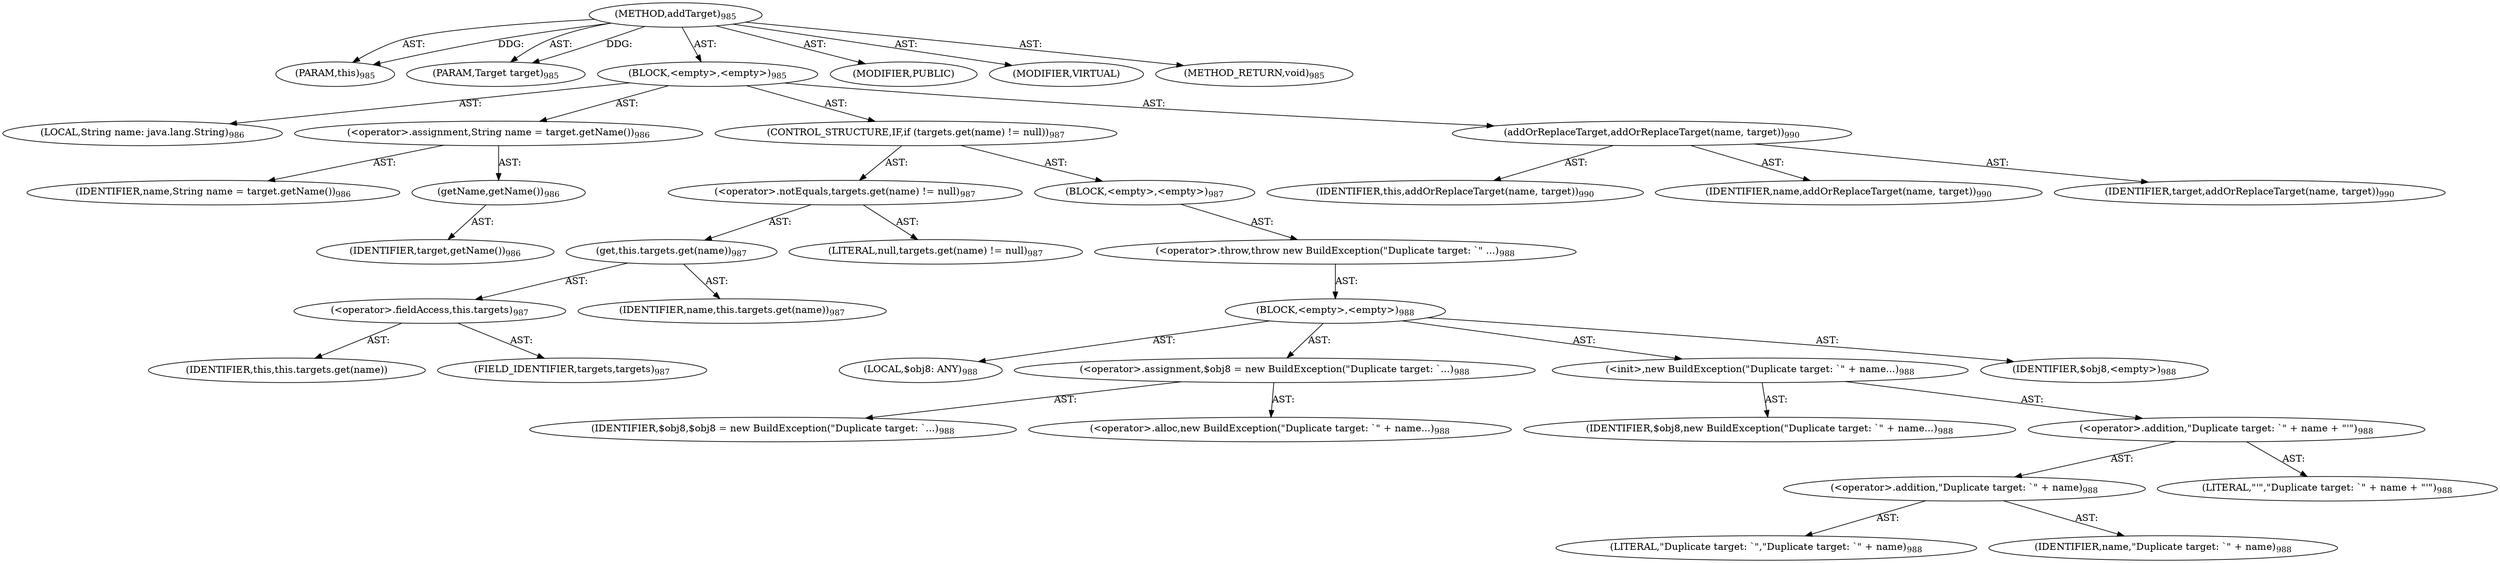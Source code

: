 digraph "addTarget" {  
"111669149749" [label = <(METHOD,addTarget)<SUB>985</SUB>> ]
"115964117033" [label = <(PARAM,this)<SUB>985</SUB>> ]
"115964117115" [label = <(PARAM,Target target)<SUB>985</SUB>> ]
"25769803855" [label = <(BLOCK,&lt;empty&gt;,&lt;empty&gt;)<SUB>985</SUB>> ]
"94489280543" [label = <(LOCAL,String name: java.lang.String)<SUB>986</SUB>> ]
"30064771367" [label = <(&lt;operator&gt;.assignment,String name = target.getName())<SUB>986</SUB>> ]
"68719477065" [label = <(IDENTIFIER,name,String name = target.getName())<SUB>986</SUB>> ]
"30064771368" [label = <(getName,getName())<SUB>986</SUB>> ]
"68719477066" [label = <(IDENTIFIER,target,getName())<SUB>986</SUB>> ]
"47244640274" [label = <(CONTROL_STRUCTURE,IF,if (targets.get(name) != null))<SUB>987</SUB>> ]
"30064771369" [label = <(&lt;operator&gt;.notEquals,targets.get(name) != null)<SUB>987</SUB>> ]
"30064771370" [label = <(get,this.targets.get(name))<SUB>987</SUB>> ]
"30064771371" [label = <(&lt;operator&gt;.fieldAccess,this.targets)<SUB>987</SUB>> ]
"68719477067" [label = <(IDENTIFIER,this,this.targets.get(name))> ]
"55834574912" [label = <(FIELD_IDENTIFIER,targets,targets)<SUB>987</SUB>> ]
"68719477068" [label = <(IDENTIFIER,name,this.targets.get(name))<SUB>987</SUB>> ]
"90194313257" [label = <(LITERAL,null,targets.get(name) != null)<SUB>987</SUB>> ]
"25769803856" [label = <(BLOCK,&lt;empty&gt;,&lt;empty&gt;)<SUB>987</SUB>> ]
"30064771372" [label = <(&lt;operator&gt;.throw,throw new BuildException(&quot;Duplicate target: `&quot; ...)<SUB>988</SUB>> ]
"25769803857" [label = <(BLOCK,&lt;empty&gt;,&lt;empty&gt;)<SUB>988</SUB>> ]
"94489280544" [label = <(LOCAL,$obj8: ANY)<SUB>988</SUB>> ]
"30064771373" [label = <(&lt;operator&gt;.assignment,$obj8 = new BuildException(&quot;Duplicate target: `...)<SUB>988</SUB>> ]
"68719477069" [label = <(IDENTIFIER,$obj8,$obj8 = new BuildException(&quot;Duplicate target: `...)<SUB>988</SUB>> ]
"30064771374" [label = <(&lt;operator&gt;.alloc,new BuildException(&quot;Duplicate target: `&quot; + name...)<SUB>988</SUB>> ]
"30064771375" [label = <(&lt;init&gt;,new BuildException(&quot;Duplicate target: `&quot; + name...)<SUB>988</SUB>> ]
"68719477070" [label = <(IDENTIFIER,$obj8,new BuildException(&quot;Duplicate target: `&quot; + name...)<SUB>988</SUB>> ]
"30064771376" [label = <(&lt;operator&gt;.addition,&quot;Duplicate target: `&quot; + name + &quot;'&quot;)<SUB>988</SUB>> ]
"30064771377" [label = <(&lt;operator&gt;.addition,&quot;Duplicate target: `&quot; + name)<SUB>988</SUB>> ]
"90194313258" [label = <(LITERAL,&quot;Duplicate target: `&quot;,&quot;Duplicate target: `&quot; + name)<SUB>988</SUB>> ]
"68719477071" [label = <(IDENTIFIER,name,&quot;Duplicate target: `&quot; + name)<SUB>988</SUB>> ]
"90194313259" [label = <(LITERAL,&quot;'&quot;,&quot;Duplicate target: `&quot; + name + &quot;'&quot;)<SUB>988</SUB>> ]
"68719477072" [label = <(IDENTIFIER,$obj8,&lt;empty&gt;)<SUB>988</SUB>> ]
"30064771378" [label = <(addOrReplaceTarget,addOrReplaceTarget(name, target))<SUB>990</SUB>> ]
"68719476793" [label = <(IDENTIFIER,this,addOrReplaceTarget(name, target))<SUB>990</SUB>> ]
"68719477073" [label = <(IDENTIFIER,name,addOrReplaceTarget(name, target))<SUB>990</SUB>> ]
"68719477074" [label = <(IDENTIFIER,target,addOrReplaceTarget(name, target))<SUB>990</SUB>> ]
"133143986329" [label = <(MODIFIER,PUBLIC)> ]
"133143986330" [label = <(MODIFIER,VIRTUAL)> ]
"128849018933" [label = <(METHOD_RETURN,void)<SUB>985</SUB>> ]
  "111669149749" -> "115964117033"  [ label = "AST: "] 
  "111669149749" -> "115964117115"  [ label = "AST: "] 
  "111669149749" -> "25769803855"  [ label = "AST: "] 
  "111669149749" -> "133143986329"  [ label = "AST: "] 
  "111669149749" -> "133143986330"  [ label = "AST: "] 
  "111669149749" -> "128849018933"  [ label = "AST: "] 
  "25769803855" -> "94489280543"  [ label = "AST: "] 
  "25769803855" -> "30064771367"  [ label = "AST: "] 
  "25769803855" -> "47244640274"  [ label = "AST: "] 
  "25769803855" -> "30064771378"  [ label = "AST: "] 
  "30064771367" -> "68719477065"  [ label = "AST: "] 
  "30064771367" -> "30064771368"  [ label = "AST: "] 
  "30064771368" -> "68719477066"  [ label = "AST: "] 
  "47244640274" -> "30064771369"  [ label = "AST: "] 
  "47244640274" -> "25769803856"  [ label = "AST: "] 
  "30064771369" -> "30064771370"  [ label = "AST: "] 
  "30064771369" -> "90194313257"  [ label = "AST: "] 
  "30064771370" -> "30064771371"  [ label = "AST: "] 
  "30064771370" -> "68719477068"  [ label = "AST: "] 
  "30064771371" -> "68719477067"  [ label = "AST: "] 
  "30064771371" -> "55834574912"  [ label = "AST: "] 
  "25769803856" -> "30064771372"  [ label = "AST: "] 
  "30064771372" -> "25769803857"  [ label = "AST: "] 
  "25769803857" -> "94489280544"  [ label = "AST: "] 
  "25769803857" -> "30064771373"  [ label = "AST: "] 
  "25769803857" -> "30064771375"  [ label = "AST: "] 
  "25769803857" -> "68719477072"  [ label = "AST: "] 
  "30064771373" -> "68719477069"  [ label = "AST: "] 
  "30064771373" -> "30064771374"  [ label = "AST: "] 
  "30064771375" -> "68719477070"  [ label = "AST: "] 
  "30064771375" -> "30064771376"  [ label = "AST: "] 
  "30064771376" -> "30064771377"  [ label = "AST: "] 
  "30064771376" -> "90194313259"  [ label = "AST: "] 
  "30064771377" -> "90194313258"  [ label = "AST: "] 
  "30064771377" -> "68719477071"  [ label = "AST: "] 
  "30064771378" -> "68719476793"  [ label = "AST: "] 
  "30064771378" -> "68719477073"  [ label = "AST: "] 
  "30064771378" -> "68719477074"  [ label = "AST: "] 
  "111669149749" -> "115964117033"  [ label = "DDG: "] 
  "111669149749" -> "115964117115"  [ label = "DDG: "] 
}

